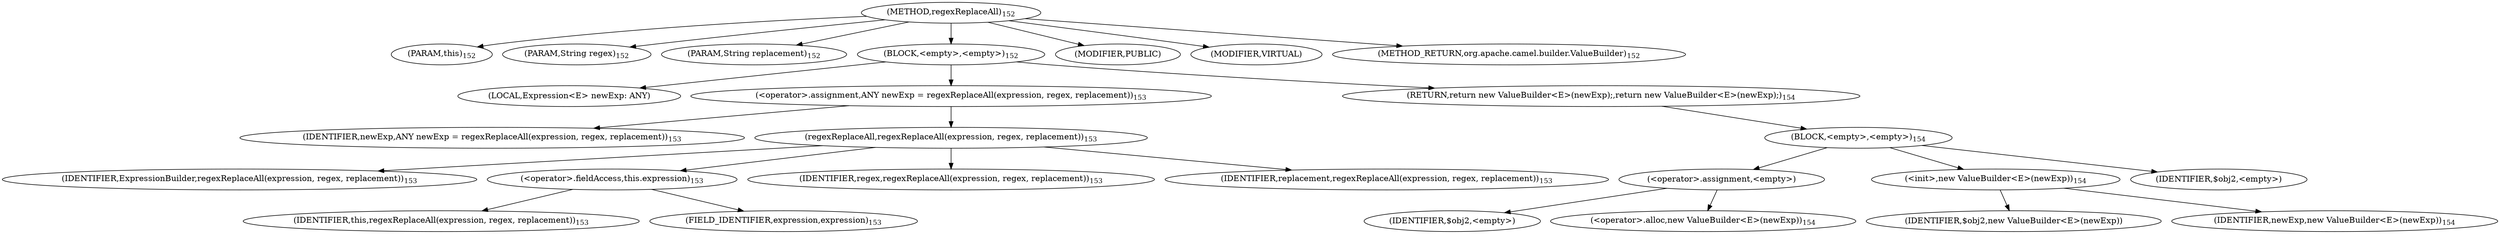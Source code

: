 digraph "regexReplaceAll" {  
"383" [label = <(METHOD,regexReplaceAll)<SUB>152</SUB>> ]
"384" [label = <(PARAM,this)<SUB>152</SUB>> ]
"385" [label = <(PARAM,String regex)<SUB>152</SUB>> ]
"386" [label = <(PARAM,String replacement)<SUB>152</SUB>> ]
"387" [label = <(BLOCK,&lt;empty&gt;,&lt;empty&gt;)<SUB>152</SUB>> ]
"388" [label = <(LOCAL,Expression&lt;E&gt; newExp: ANY)> ]
"389" [label = <(&lt;operator&gt;.assignment,ANY newExp = regexReplaceAll(expression, regex, replacement))<SUB>153</SUB>> ]
"390" [label = <(IDENTIFIER,newExp,ANY newExp = regexReplaceAll(expression, regex, replacement))<SUB>153</SUB>> ]
"391" [label = <(regexReplaceAll,regexReplaceAll(expression, regex, replacement))<SUB>153</SUB>> ]
"392" [label = <(IDENTIFIER,ExpressionBuilder,regexReplaceAll(expression, regex, replacement))<SUB>153</SUB>> ]
"393" [label = <(&lt;operator&gt;.fieldAccess,this.expression)<SUB>153</SUB>> ]
"394" [label = <(IDENTIFIER,this,regexReplaceAll(expression, regex, replacement))<SUB>153</SUB>> ]
"395" [label = <(FIELD_IDENTIFIER,expression,expression)<SUB>153</SUB>> ]
"396" [label = <(IDENTIFIER,regex,regexReplaceAll(expression, regex, replacement))<SUB>153</SUB>> ]
"397" [label = <(IDENTIFIER,replacement,regexReplaceAll(expression, regex, replacement))<SUB>153</SUB>> ]
"398" [label = <(RETURN,return new ValueBuilder&lt;E&gt;(newExp);,return new ValueBuilder&lt;E&gt;(newExp);)<SUB>154</SUB>> ]
"399" [label = <(BLOCK,&lt;empty&gt;,&lt;empty&gt;)<SUB>154</SUB>> ]
"400" [label = <(&lt;operator&gt;.assignment,&lt;empty&gt;)> ]
"401" [label = <(IDENTIFIER,$obj2,&lt;empty&gt;)> ]
"402" [label = <(&lt;operator&gt;.alloc,new ValueBuilder&lt;E&gt;(newExp))<SUB>154</SUB>> ]
"403" [label = <(&lt;init&gt;,new ValueBuilder&lt;E&gt;(newExp))<SUB>154</SUB>> ]
"404" [label = <(IDENTIFIER,$obj2,new ValueBuilder&lt;E&gt;(newExp))> ]
"405" [label = <(IDENTIFIER,newExp,new ValueBuilder&lt;E&gt;(newExp))<SUB>154</SUB>> ]
"406" [label = <(IDENTIFIER,$obj2,&lt;empty&gt;)> ]
"407" [label = <(MODIFIER,PUBLIC)> ]
"408" [label = <(MODIFIER,VIRTUAL)> ]
"409" [label = <(METHOD_RETURN,org.apache.camel.builder.ValueBuilder)<SUB>152</SUB>> ]
  "383" -> "384" 
  "383" -> "385" 
  "383" -> "386" 
  "383" -> "387" 
  "383" -> "407" 
  "383" -> "408" 
  "383" -> "409" 
  "387" -> "388" 
  "387" -> "389" 
  "387" -> "398" 
  "389" -> "390" 
  "389" -> "391" 
  "391" -> "392" 
  "391" -> "393" 
  "391" -> "396" 
  "391" -> "397" 
  "393" -> "394" 
  "393" -> "395" 
  "398" -> "399" 
  "399" -> "400" 
  "399" -> "403" 
  "399" -> "406" 
  "400" -> "401" 
  "400" -> "402" 
  "403" -> "404" 
  "403" -> "405" 
}
